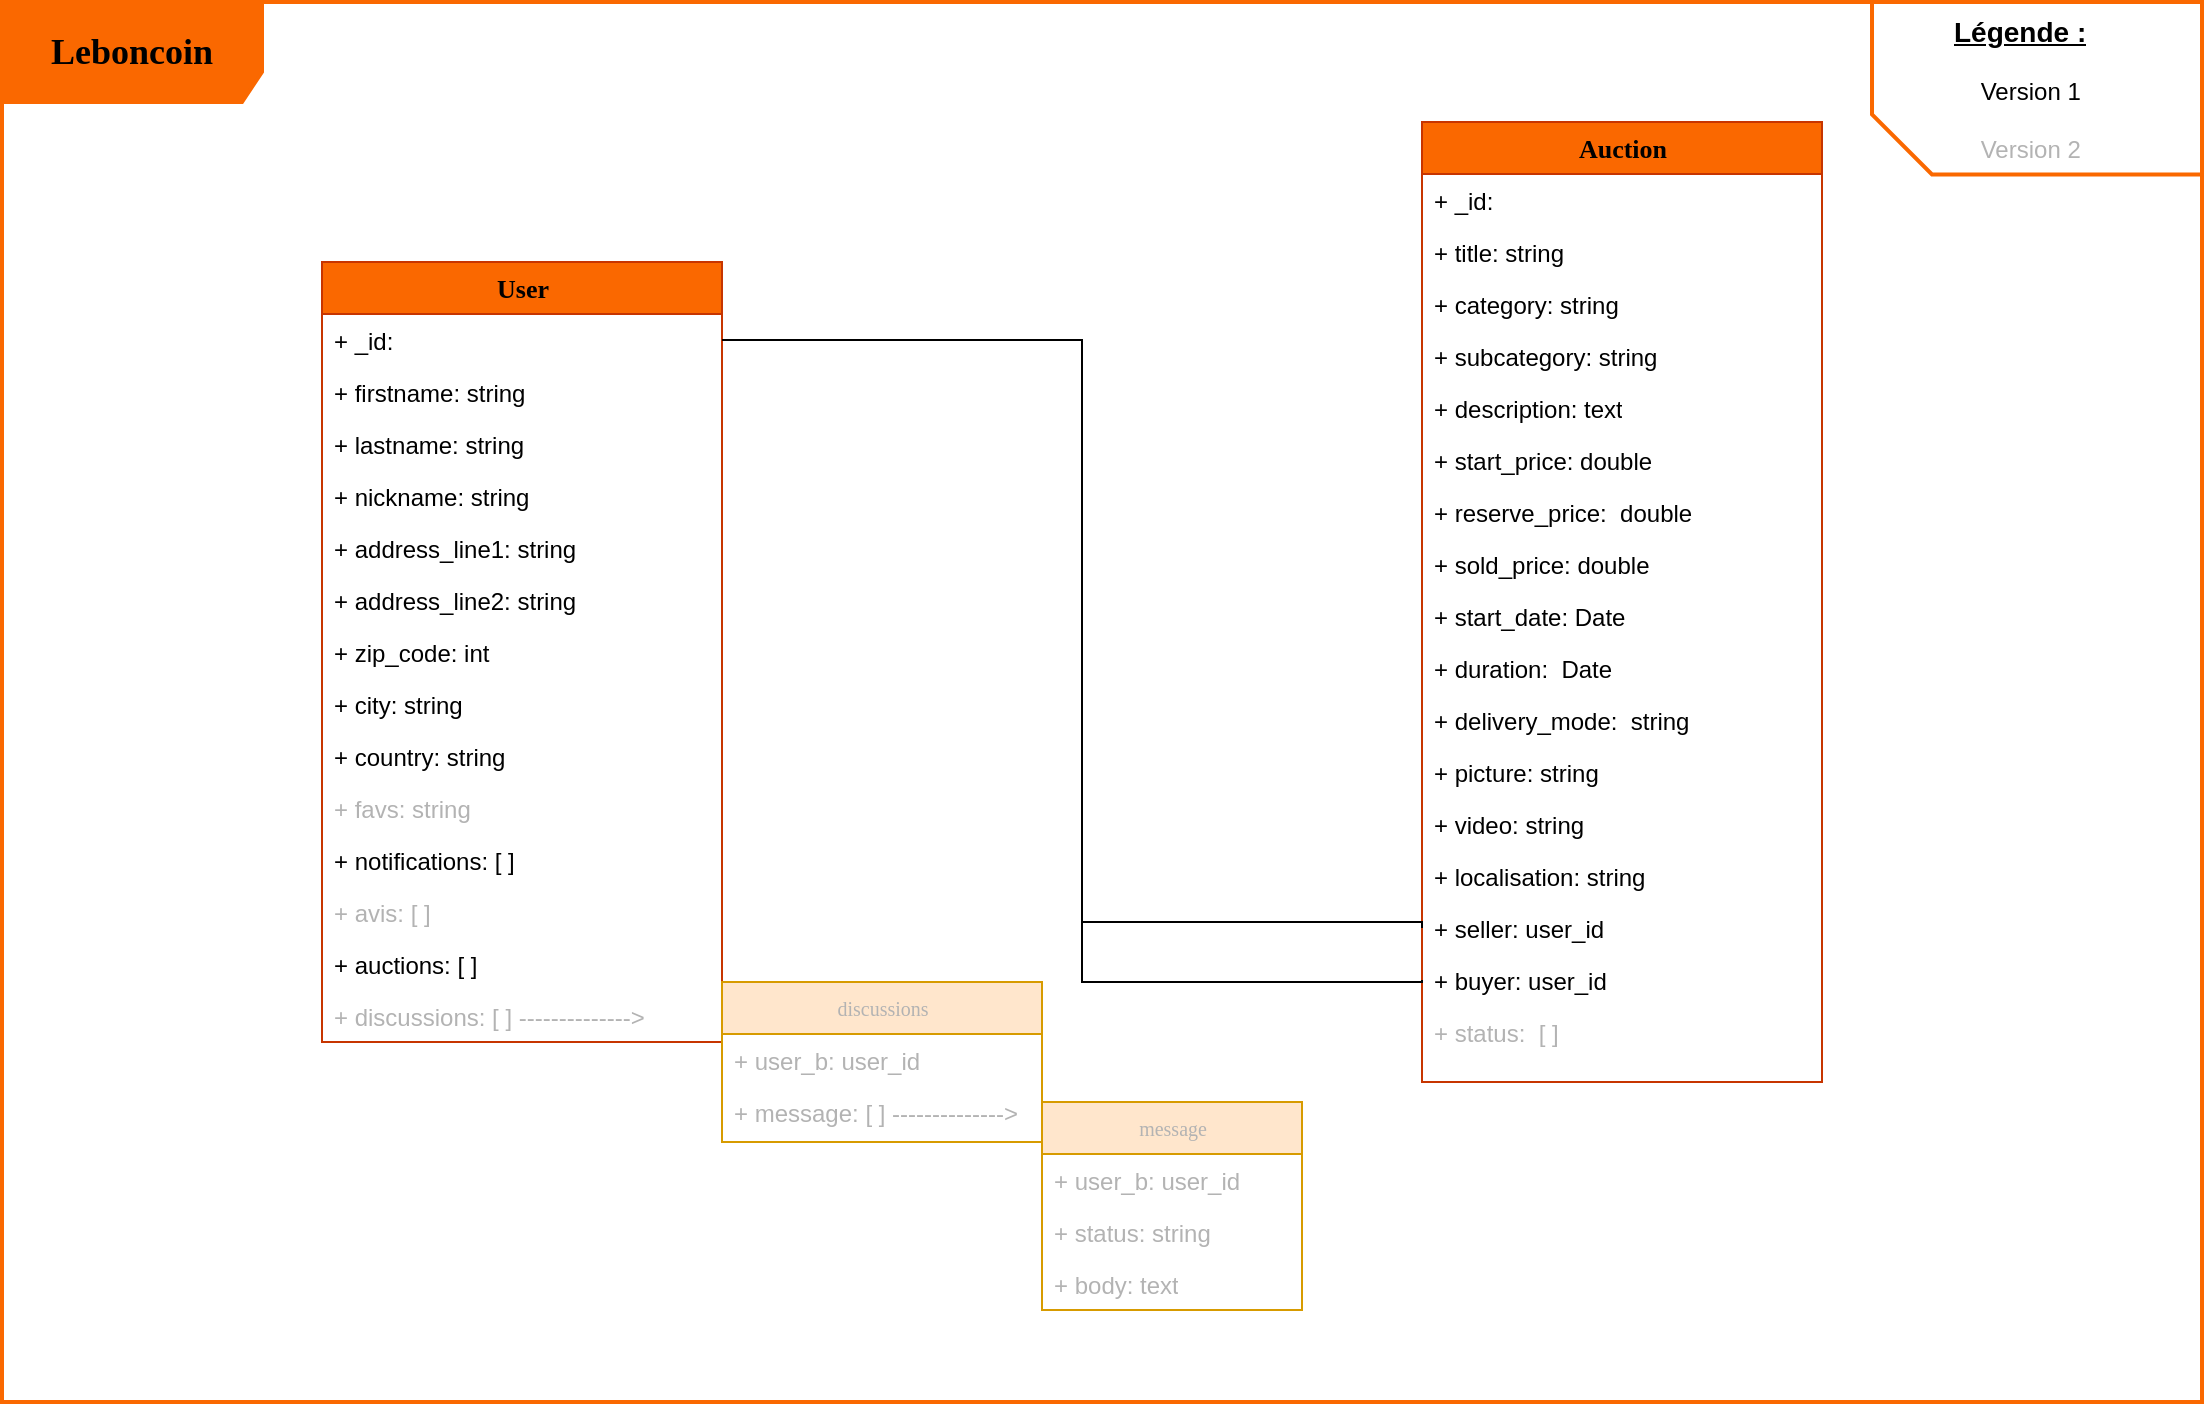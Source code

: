 <mxfile version="21.6.2" type="github">
  <diagram name="Page-1" id="c4acf3e9-155e-7222-9cf6-157b1a14988f">
    <mxGraphModel dx="931" dy="565" grid="1" gridSize="10" guides="1" tooltips="1" connect="1" arrows="1" fold="1" page="1" pageScale="1" pageWidth="1169" pageHeight="827" background="none" math="0" shadow="0">
      <root>
        <mxCell id="0" />
        <mxCell id="1" parent="0" />
        <mxCell id="17acba5748e5396b-1" value="&lt;font style=&quot;font-size: 18px;&quot;&gt;&lt;b&gt;Leboncoin&lt;/b&gt;&lt;/font&gt;" style="shape=umlFrame;whiteSpace=wrap;html=1;rounded=0;shadow=0;comic=0;labelBackgroundColor=none;strokeWidth=2;fontFamily=Verdana;fontSize=10;align=center;width=130;height=50;fillColor=#fa6800;fontColor=#000000;strokeColor=#FA6800;" parent="1" vertex="1">
          <mxGeometry x="20" y="20" width="1100" height="700" as="geometry" />
        </mxCell>
        <mxCell id="5d2195bd80daf111-5" value="User" style="swimlane;html=1;fontStyle=1;childLayout=stackLayout;horizontal=1;startSize=26;fillColor=#fa6800;horizontalStack=0;resizeParent=1;resizeLast=0;collapsible=1;marginBottom=0;swimlaneFillColor=#ffffff;rounded=0;shadow=0;comic=0;labelBackgroundColor=none;strokeWidth=1;fontFamily=Verdana;fontSize=13;align=center;fontColor=#000000;strokeColor=#C73500;" parent="1" vertex="1">
          <mxGeometry x="180" y="150" width="200" height="390" as="geometry" />
        </mxCell>
        <mxCell id="5d2195bd80daf111-6" value="+ _id:" style="text;html=1;strokeColor=none;fillColor=none;align=left;verticalAlign=top;spacingLeft=4;spacingRight=4;whiteSpace=wrap;overflow=hidden;rotatable=0;points=[[0,0.5],[1,0.5]];portConstraint=eastwest;" parent="5d2195bd80daf111-5" vertex="1">
          <mxGeometry y="26" width="200" height="26" as="geometry" />
        </mxCell>
        <mxCell id="5d2195bd80daf111-7" value="+ firstname: string" style="text;html=1;strokeColor=none;fillColor=none;align=left;verticalAlign=top;spacingLeft=4;spacingRight=4;whiteSpace=wrap;overflow=hidden;rotatable=0;points=[[0,0.5],[1,0.5]];portConstraint=eastwest;" parent="5d2195bd80daf111-5" vertex="1">
          <mxGeometry y="52" width="200" height="26" as="geometry" />
        </mxCell>
        <mxCell id="PCjDbsZtZrooJNdy29jR-1" value="+ lastname: string" style="text;html=1;strokeColor=none;fillColor=none;align=left;verticalAlign=top;spacingLeft=4;spacingRight=4;whiteSpace=wrap;overflow=hidden;rotatable=0;points=[[0,0.5],[1,0.5]];portConstraint=eastwest;" parent="5d2195bd80daf111-5" vertex="1">
          <mxGeometry y="78" width="200" height="26" as="geometry" />
        </mxCell>
        <mxCell id="PCjDbsZtZrooJNdy29jR-2" value="+ nickname: string" style="text;html=1;strokeColor=none;fillColor=none;align=left;verticalAlign=top;spacingLeft=4;spacingRight=4;whiteSpace=wrap;overflow=hidden;rotatable=0;points=[[0,0.5],[1,0.5]];portConstraint=eastwest;" parent="5d2195bd80daf111-5" vertex="1">
          <mxGeometry y="104" width="200" height="26" as="geometry" />
        </mxCell>
        <mxCell id="PCjDbsZtZrooJNdy29jR-3" value="+ address_line1: string" style="text;html=1;strokeColor=none;fillColor=none;align=left;verticalAlign=top;spacingLeft=4;spacingRight=4;whiteSpace=wrap;overflow=hidden;rotatable=0;points=[[0,0.5],[1,0.5]];portConstraint=eastwest;" parent="5d2195bd80daf111-5" vertex="1">
          <mxGeometry y="130" width="200" height="26" as="geometry" />
        </mxCell>
        <mxCell id="PCjDbsZtZrooJNdy29jR-4" value="+ address_line2: string" style="text;html=1;strokeColor=none;fillColor=none;align=left;verticalAlign=top;spacingLeft=4;spacingRight=4;whiteSpace=wrap;overflow=hidden;rotatable=0;points=[[0,0.5],[1,0.5]];portConstraint=eastwest;" parent="5d2195bd80daf111-5" vertex="1">
          <mxGeometry y="156" width="200" height="26" as="geometry" />
        </mxCell>
        <mxCell id="PCjDbsZtZrooJNdy29jR-5" value="+ zip_code: int" style="text;html=1;strokeColor=none;fillColor=none;align=left;verticalAlign=top;spacingLeft=4;spacingRight=4;whiteSpace=wrap;overflow=hidden;rotatable=0;points=[[0,0.5],[1,0.5]];portConstraint=eastwest;" parent="5d2195bd80daf111-5" vertex="1">
          <mxGeometry y="182" width="200" height="26" as="geometry" />
        </mxCell>
        <mxCell id="PCjDbsZtZrooJNdy29jR-6" value="+ city: string" style="text;html=1;strokeColor=none;fillColor=none;align=left;verticalAlign=top;spacingLeft=4;spacingRight=4;whiteSpace=wrap;overflow=hidden;rotatable=0;points=[[0,0.5],[1,0.5]];portConstraint=eastwest;" parent="5d2195bd80daf111-5" vertex="1">
          <mxGeometry y="208" width="200" height="26" as="geometry" />
        </mxCell>
        <mxCell id="PCjDbsZtZrooJNdy29jR-7" value="+ country: string" style="text;html=1;strokeColor=none;fillColor=none;align=left;verticalAlign=top;spacingLeft=4;spacingRight=4;whiteSpace=wrap;overflow=hidden;rotatable=0;points=[[0,0.5],[1,0.5]];portConstraint=eastwest;" parent="5d2195bd80daf111-5" vertex="1">
          <mxGeometry y="234" width="200" height="26" as="geometry" />
        </mxCell>
        <mxCell id="PCjDbsZtZrooJNdy29jR-8" value="+ favs: string" style="text;html=1;strokeColor=none;fillColor=none;align=left;verticalAlign=top;spacingLeft=4;spacingRight=4;whiteSpace=wrap;overflow=hidden;rotatable=0;points=[[0,0.5],[1,0.5]];portConstraint=eastwest;fontColor=#B3B3B3;" parent="5d2195bd80daf111-5" vertex="1">
          <mxGeometry y="260" width="200" height="26" as="geometry" />
        </mxCell>
        <mxCell id="PCjDbsZtZrooJNdy29jR-9" value="+ notifications: [ ]" style="text;html=1;strokeColor=none;fillColor=none;align=left;verticalAlign=top;spacingLeft=4;spacingRight=4;whiteSpace=wrap;overflow=hidden;rotatable=0;points=[[0,0.5],[1,0.5]];portConstraint=eastwest;" parent="5d2195bd80daf111-5" vertex="1">
          <mxGeometry y="286" width="200" height="26" as="geometry" />
        </mxCell>
        <mxCell id="PCjDbsZtZrooJNdy29jR-10" value="+ avis: [ ]" style="text;html=1;strokeColor=none;fillColor=none;align=left;verticalAlign=top;spacingLeft=4;spacingRight=4;whiteSpace=wrap;overflow=hidden;rotatable=0;points=[[0,0.5],[1,0.5]];portConstraint=eastwest;fontColor=#B3B3B3;" parent="5d2195bd80daf111-5" vertex="1">
          <mxGeometry y="312" width="200" height="26" as="geometry" />
        </mxCell>
        <mxCell id="PCjDbsZtZrooJNdy29jR-11" value="+ auctions: [ ]" style="text;html=1;strokeColor=none;fillColor=none;align=left;verticalAlign=top;spacingLeft=4;spacingRight=4;whiteSpace=wrap;overflow=hidden;rotatable=0;points=[[0,0.5],[1,0.5]];portConstraint=eastwest;" parent="5d2195bd80daf111-5" vertex="1">
          <mxGeometry y="338" width="200" height="26" as="geometry" />
        </mxCell>
        <mxCell id="PCjDbsZtZrooJNdy29jR-12" value="&lt;font color=&quot;#b3b3b3&quot;&gt;+ discussions: [ ] --------------&amp;gt;&lt;/font&gt;" style="text;html=1;strokeColor=none;fillColor=none;align=left;verticalAlign=top;spacingLeft=4;spacingRight=4;whiteSpace=wrap;overflow=hidden;rotatable=0;points=[[0,0.5],[1,0.5]];portConstraint=eastwest;" parent="5d2195bd80daf111-5" vertex="1">
          <mxGeometry y="364" width="200" height="26" as="geometry" />
        </mxCell>
        <mxCell id="PCjDbsZtZrooJNdy29jR-13" value="&lt;font color=&quot;#b3b3b3&quot;&gt;discussions&lt;/font&gt;" style="swimlane;html=1;fontStyle=0;childLayout=stackLayout;horizontal=1;startSize=26;fillColor=#ffe6cc;horizontalStack=0;resizeParent=1;resizeLast=0;collapsible=1;marginBottom=0;swimlaneFillColor=#ffffff;rounded=0;shadow=0;comic=0;labelBackgroundColor=none;strokeWidth=1;fontFamily=Verdana;fontSize=10;align=center;strokeColor=#d79b00;" parent="1" vertex="1">
          <mxGeometry x="380" y="510" width="160" height="80" as="geometry" />
        </mxCell>
        <mxCell id="PCjDbsZtZrooJNdy29jR-14" value="&lt;font color=&quot;#b3b3b3&quot;&gt;+ user_b: user_id&lt;/font&gt;" style="text;html=1;strokeColor=none;fillColor=none;align=left;verticalAlign=top;spacingLeft=4;spacingRight=4;whiteSpace=wrap;overflow=hidden;rotatable=0;points=[[0,0.5],[1,0.5]];portConstraint=eastwest;" parent="PCjDbsZtZrooJNdy29jR-13" vertex="1">
          <mxGeometry y="26" width="160" height="26" as="geometry" />
        </mxCell>
        <mxCell id="PCjDbsZtZrooJNdy29jR-15" value="&lt;font color=&quot;#b3b3b3&quot;&gt;+ message: [ ] --------------&amp;gt;&lt;/font&gt;" style="text;html=1;strokeColor=none;fillColor=none;align=left;verticalAlign=top;spacingLeft=4;spacingRight=4;whiteSpace=wrap;overflow=hidden;rotatable=0;points=[[0,0.5],[1,0.5]];portConstraint=eastwest;" parent="PCjDbsZtZrooJNdy29jR-13" vertex="1">
          <mxGeometry y="52" width="160" height="26" as="geometry" />
        </mxCell>
        <mxCell id="PCjDbsZtZrooJNdy29jR-29" value="&lt;font color=&quot;#b3b3b3&quot;&gt;message&lt;/font&gt;" style="swimlane;html=1;fontStyle=0;childLayout=stackLayout;horizontal=1;startSize=26;fillColor=#ffe6cc;horizontalStack=0;resizeParent=1;resizeLast=0;collapsible=1;marginBottom=0;swimlaneFillColor=#ffffff;rounded=0;shadow=0;comic=0;labelBackgroundColor=none;strokeWidth=1;fontFamily=Verdana;fontSize=10;align=center;strokeColor=#d79b00;" parent="1" vertex="1">
          <mxGeometry x="540" y="570" width="130" height="104" as="geometry" />
        </mxCell>
        <mxCell id="PCjDbsZtZrooJNdy29jR-30" value="&lt;font color=&quot;#b3b3b3&quot;&gt;+ user_b: user_id&lt;/font&gt;" style="text;html=1;strokeColor=none;fillColor=none;align=left;verticalAlign=top;spacingLeft=4;spacingRight=4;whiteSpace=wrap;overflow=hidden;rotatable=0;points=[[0,0.5],[1,0.5]];portConstraint=eastwest;" parent="PCjDbsZtZrooJNdy29jR-29" vertex="1">
          <mxGeometry y="26" width="130" height="26" as="geometry" />
        </mxCell>
        <mxCell id="PCjDbsZtZrooJNdy29jR-16" value="&lt;div&gt;&lt;font color=&quot;#b3b3b3&quot;&gt;+ status: string&lt;/font&gt;&lt;/div&gt;" style="text;html=1;strokeColor=none;fillColor=none;align=left;verticalAlign=top;spacingLeft=4;spacingRight=4;whiteSpace=wrap;overflow=hidden;rotatable=0;points=[[0,0.5],[1,0.5]];portConstraint=eastwest;" parent="PCjDbsZtZrooJNdy29jR-29" vertex="1">
          <mxGeometry y="52" width="130" height="26" as="geometry" />
        </mxCell>
        <mxCell id="PCjDbsZtZrooJNdy29jR-28" value="&lt;div&gt;&lt;font color=&quot;#b3b3b3&quot;&gt;+ body: text&lt;/font&gt;&lt;/div&gt;" style="text;html=1;strokeColor=none;fillColor=none;align=left;verticalAlign=top;spacingLeft=4;spacingRight=4;whiteSpace=wrap;overflow=hidden;rotatable=0;points=[[0,0.5],[1,0.5]];portConstraint=eastwest;" parent="PCjDbsZtZrooJNdy29jR-29" vertex="1">
          <mxGeometry y="78" width="130" height="26" as="geometry" />
        </mxCell>
        <mxCell id="PCjDbsZtZrooJNdy29jR-34" value="Auction" style="swimlane;html=1;fontStyle=1;childLayout=stackLayout;horizontal=1;startSize=26;fillColor=#fa6800;horizontalStack=0;resizeParent=1;resizeLast=0;collapsible=1;marginBottom=0;swimlaneFillColor=#ffffff;rounded=0;shadow=0;comic=0;labelBackgroundColor=none;strokeWidth=1;fontFamily=Verdana;fontSize=13;align=center;fontColor=#000000;strokeColor=#C73500;" parent="1" vertex="1">
          <mxGeometry x="730" y="80" width="200" height="480" as="geometry" />
        </mxCell>
        <mxCell id="PCjDbsZtZrooJNdy29jR-35" value="+ _id:" style="text;html=1;strokeColor=none;fillColor=none;align=left;verticalAlign=top;spacingLeft=4;spacingRight=4;whiteSpace=wrap;overflow=hidden;rotatable=0;points=[[0,0.5],[1,0.5]];portConstraint=eastwest;" parent="PCjDbsZtZrooJNdy29jR-34" vertex="1">
          <mxGeometry y="26" width="200" height="26" as="geometry" />
        </mxCell>
        <mxCell id="PCjDbsZtZrooJNdy29jR-36" value="+ title: string" style="text;html=1;strokeColor=none;fillColor=none;align=left;verticalAlign=top;spacingLeft=4;spacingRight=4;whiteSpace=wrap;overflow=hidden;rotatable=0;points=[[0,0.5],[1,0.5]];portConstraint=eastwest;" parent="PCjDbsZtZrooJNdy29jR-34" vertex="1">
          <mxGeometry y="52" width="200" height="26" as="geometry" />
        </mxCell>
        <mxCell id="PCjDbsZtZrooJNdy29jR-42" value="+ category: string" style="text;html=1;strokeColor=none;fillColor=none;align=left;verticalAlign=top;spacingLeft=4;spacingRight=4;whiteSpace=wrap;overflow=hidden;rotatable=0;points=[[0,0.5],[1,0.5]];portConstraint=eastwest;" parent="PCjDbsZtZrooJNdy29jR-34" vertex="1">
          <mxGeometry y="78" width="200" height="26" as="geometry" />
        </mxCell>
        <mxCell id="PCjDbsZtZrooJNdy29jR-55" value="&lt;font&gt;+ subcategory: string&lt;br&gt;&lt;/font&gt;" style="text;html=1;strokeColor=none;fillColor=none;align=left;verticalAlign=top;spacingLeft=4;spacingRight=4;whiteSpace=wrap;overflow=hidden;rotatable=0;points=[[0,0.5],[1,0.5]];portConstraint=eastwest;fontColor=#000000;" parent="PCjDbsZtZrooJNdy29jR-34" vertex="1">
          <mxGeometry y="104" width="200" height="26" as="geometry" />
        </mxCell>
        <mxCell id="PCjDbsZtZrooJNdy29jR-37" value="+ description: text" style="text;html=1;strokeColor=none;fillColor=none;align=left;verticalAlign=top;spacingLeft=4;spacingRight=4;whiteSpace=wrap;overflow=hidden;rotatable=0;points=[[0,0.5],[1,0.5]];portConstraint=eastwest;" parent="PCjDbsZtZrooJNdy29jR-34" vertex="1">
          <mxGeometry y="130" width="200" height="26" as="geometry" />
        </mxCell>
        <mxCell id="PCjDbsZtZrooJNdy29jR-43" value="+ start_price: double" style="text;html=1;strokeColor=none;fillColor=none;align=left;verticalAlign=top;spacingLeft=4;spacingRight=4;whiteSpace=wrap;overflow=hidden;rotatable=0;points=[[0,0.5],[1,0.5]];portConstraint=eastwest;" parent="PCjDbsZtZrooJNdy29jR-34" vertex="1">
          <mxGeometry y="156" width="200" height="26" as="geometry" />
        </mxCell>
        <mxCell id="PCjDbsZtZrooJNdy29jR-72" value="+ reserve_price:&amp;nbsp; double" style="text;html=1;strokeColor=none;fillColor=none;align=left;verticalAlign=top;spacingLeft=4;spacingRight=4;whiteSpace=wrap;overflow=hidden;rotatable=0;points=[[0,0.5],[1,0.5]];portConstraint=eastwest;" parent="PCjDbsZtZrooJNdy29jR-34" vertex="1">
          <mxGeometry y="182" width="200" height="26" as="geometry" />
        </mxCell>
        <mxCell id="PCjDbsZtZrooJNdy29jR-45" value="+ sold_price: double" style="text;html=1;strokeColor=none;fillColor=none;align=left;verticalAlign=top;spacingLeft=4;spacingRight=4;whiteSpace=wrap;overflow=hidden;rotatable=0;points=[[0,0.5],[1,0.5]];portConstraint=eastwest;" parent="PCjDbsZtZrooJNdy29jR-34" vertex="1">
          <mxGeometry y="208" width="200" height="26" as="geometry" />
        </mxCell>
        <mxCell id="PCjDbsZtZrooJNdy29jR-46" value="+ start_date: Date" style="text;html=1;strokeColor=none;fillColor=none;align=left;verticalAlign=top;spacingLeft=4;spacingRight=4;whiteSpace=wrap;overflow=hidden;rotatable=0;points=[[0,0.5],[1,0.5]];portConstraint=eastwest;" parent="PCjDbsZtZrooJNdy29jR-34" vertex="1">
          <mxGeometry y="234" width="200" height="26" as="geometry" />
        </mxCell>
        <mxCell id="PCjDbsZtZrooJNdy29jR-47" value="+ duration:&amp;nbsp; Date" style="text;html=1;strokeColor=none;fillColor=none;align=left;verticalAlign=top;spacingLeft=4;spacingRight=4;whiteSpace=wrap;overflow=hidden;rotatable=0;points=[[0,0.5],[1,0.5]];portConstraint=eastwest;" parent="PCjDbsZtZrooJNdy29jR-34" vertex="1">
          <mxGeometry y="260" width="200" height="26" as="geometry" />
        </mxCell>
        <mxCell id="PCjDbsZtZrooJNdy29jR-51" value="+ delivery_mode:&amp;nbsp; string" style="text;html=1;strokeColor=none;fillColor=none;align=left;verticalAlign=top;spacingLeft=4;spacingRight=4;whiteSpace=wrap;overflow=hidden;rotatable=0;points=[[0,0.5],[1,0.5]];portConstraint=eastwest;" parent="PCjDbsZtZrooJNdy29jR-34" vertex="1">
          <mxGeometry y="286" width="200" height="26" as="geometry" />
        </mxCell>
        <mxCell id="PCjDbsZtZrooJNdy29jR-40" value="+ picture: string" style="text;html=1;strokeColor=none;fillColor=none;align=left;verticalAlign=top;spacingLeft=4;spacingRight=4;whiteSpace=wrap;overflow=hidden;rotatable=0;points=[[0,0.5],[1,0.5]];portConstraint=eastwest;" parent="PCjDbsZtZrooJNdy29jR-34" vertex="1">
          <mxGeometry y="312" width="200" height="26" as="geometry" />
        </mxCell>
        <mxCell id="PCjDbsZtZrooJNdy29jR-41" value="+ video: string" style="text;html=1;strokeColor=none;fillColor=none;align=left;verticalAlign=top;spacingLeft=4;spacingRight=4;whiteSpace=wrap;overflow=hidden;rotatable=0;points=[[0,0.5],[1,0.5]];portConstraint=eastwest;" parent="PCjDbsZtZrooJNdy29jR-34" vertex="1">
          <mxGeometry y="338" width="200" height="26" as="geometry" />
        </mxCell>
        <mxCell id="PmbUDbR9kt0wVO46DA9E-1" value="+ localisation: string" style="text;html=1;strokeColor=none;fillColor=none;align=left;verticalAlign=top;spacingLeft=4;spacingRight=4;whiteSpace=wrap;overflow=hidden;rotatable=0;points=[[0,0.5],[1,0.5]];portConstraint=eastwest;" vertex="1" parent="PCjDbsZtZrooJNdy29jR-34">
          <mxGeometry y="364" width="200" height="26" as="geometry" />
        </mxCell>
        <mxCell id="PCjDbsZtZrooJNdy29jR-38" value="+ seller: user_id" style="text;html=1;strokeColor=none;fillColor=none;align=left;verticalAlign=top;spacingLeft=4;spacingRight=4;whiteSpace=wrap;overflow=hidden;rotatable=0;points=[[0,0.5],[1,0.5]];portConstraint=eastwest;" parent="PCjDbsZtZrooJNdy29jR-34" vertex="1">
          <mxGeometry y="390" width="200" height="26" as="geometry" />
        </mxCell>
        <mxCell id="PCjDbsZtZrooJNdy29jR-39" value="+ buyer: user_id" style="text;html=1;strokeColor=none;fillColor=none;align=left;verticalAlign=top;spacingLeft=4;spacingRight=4;whiteSpace=wrap;overflow=hidden;rotatable=0;points=[[0,0.5],[1,0.5]];portConstraint=eastwest;" parent="PCjDbsZtZrooJNdy29jR-34" vertex="1">
          <mxGeometry y="416" width="200" height="26" as="geometry" />
        </mxCell>
        <mxCell id="PCjDbsZtZrooJNdy29jR-49" value="+ status:&amp;nbsp; [ ]" style="text;html=1;strokeColor=none;fillColor=none;align=left;verticalAlign=top;spacingLeft=4;spacingRight=4;whiteSpace=wrap;overflow=hidden;rotatable=0;points=[[0,0.5],[1,0.5]];portConstraint=eastwest;fontColor=#B3B3B3;" parent="PCjDbsZtZrooJNdy29jR-34" vertex="1">
          <mxGeometry y="442" width="200" height="26" as="geometry" />
        </mxCell>
        <mxCell id="PCjDbsZtZrooJNdy29jR-77" value="" style="edgeStyle=orthogonalEdgeStyle;orthogonalLoop=1;jettySize=auto;html=1;rounded=0;exitX=1;exitY=0.5;exitDx=0;exitDy=0;entryX=0;entryY=0.5;entryDx=0;entryDy=0;endArrow=none;endFill=0;" parent="1" source="5d2195bd80daf111-6" target="PCjDbsZtZrooJNdy29jR-38" edge="1">
          <mxGeometry width="80" relative="1" as="geometry">
            <mxPoint x="460" y="230" as="sourcePoint" />
            <mxPoint x="540" y="230" as="targetPoint" />
            <Array as="points">
              <mxPoint x="560" y="189" />
              <mxPoint x="560" y="480" />
              <mxPoint x="730" y="480" />
            </Array>
          </mxGeometry>
        </mxCell>
        <mxCell id="PCjDbsZtZrooJNdy29jR-78" value="" style="endArrow=none;html=1;rounded=0;exitX=1;exitY=0.5;exitDx=0;exitDy=0;entryX=0;entryY=0.5;entryDx=0;entryDy=0;edgeStyle=orthogonalEdgeStyle;endFill=0;" parent="1" source="5d2195bd80daf111-6" target="PCjDbsZtZrooJNdy29jR-39" edge="1">
          <mxGeometry width="50" height="50" relative="1" as="geometry">
            <mxPoint x="540" y="390" as="sourcePoint" />
            <mxPoint x="590" y="340" as="targetPoint" />
            <Array as="points">
              <mxPoint x="560" y="189" />
              <mxPoint x="560" y="510" />
            </Array>
          </mxGeometry>
        </mxCell>
        <mxCell id="PCjDbsZtZrooJNdy29jR-80" value="" style="shape=card;whiteSpace=wrap;html=1;rotation=-90;fillColor=none;fontColor=#000000;strokeColor=#FA6800;strokeWidth=2;" parent="1" vertex="1">
          <mxGeometry x="994.38" y="-19.37" width="86.25" height="165" as="geometry" />
        </mxCell>
        <mxCell id="PCjDbsZtZrooJNdy29jR-81" value="&lt;div style=&quot;font-size: 14px;&quot;&gt;&lt;b&gt;&lt;u&gt;Légende :&lt;/u&gt;&lt;/b&gt;&lt;/div&gt;&lt;div&gt;&lt;br&gt;&lt;/div&gt;&lt;div&gt;&lt;span style=&quot;&quot;&gt;&lt;span style=&quot;white-space: pre;&quot;&gt;&amp;nbsp;&amp;nbsp;&amp;nbsp;&amp;nbsp;&lt;/span&gt;&lt;/span&gt;Version 1&lt;/div&gt;&lt;div&gt;&lt;span style=&quot;&quot;&gt;&lt;span style=&quot;white-space: pre;&quot;&gt;&amp;nbsp;&amp;nbsp;&amp;nbsp;&amp;nbsp;&lt;/span&gt;&lt;/span&gt;&lt;br&gt;&lt;div&gt;&lt;font color=&quot;#b3b3b3&quot;&gt;&lt;span style=&quot;white-space: pre;&quot;&gt;&amp;nbsp;&amp;nbsp;&amp;nbsp;&amp;nbsp;&lt;/span&gt;Version 2&lt;/font&gt;&lt;br&gt;&lt;/div&gt;&lt;/div&gt;" style="text;html=1;strokeColor=none;fillColor=none;align=left;verticalAlign=top;spacingLeft=4;spacingRight=4;whiteSpace=wrap;overflow=hidden;rotatable=0;points=[[0,0.5],[1,0.5]];portConstraint=eastwest;labelBackgroundColor=none;" parent="1" vertex="1">
          <mxGeometry x="990" y="20" width="130" height="80" as="geometry" />
        </mxCell>
      </root>
    </mxGraphModel>
  </diagram>
</mxfile>
